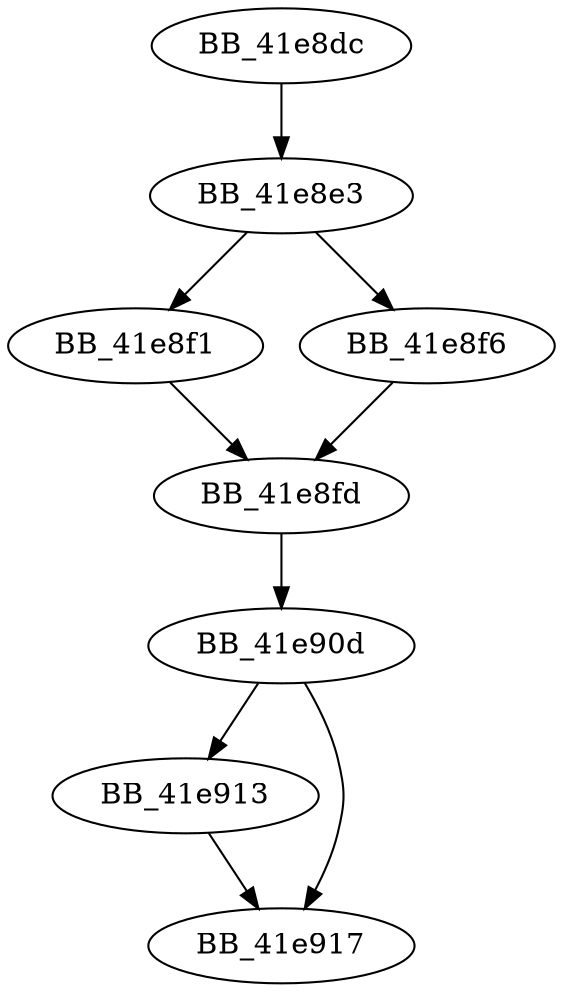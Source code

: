 DiGraph _GetLcidFromLanguage{
BB_41e8dc->BB_41e8e3
BB_41e8e3->BB_41e8f1
BB_41e8e3->BB_41e8f6
BB_41e8f1->BB_41e8fd
BB_41e8f6->BB_41e8fd
BB_41e8fd->BB_41e90d
BB_41e90d->BB_41e913
BB_41e90d->BB_41e917
BB_41e913->BB_41e917
}
